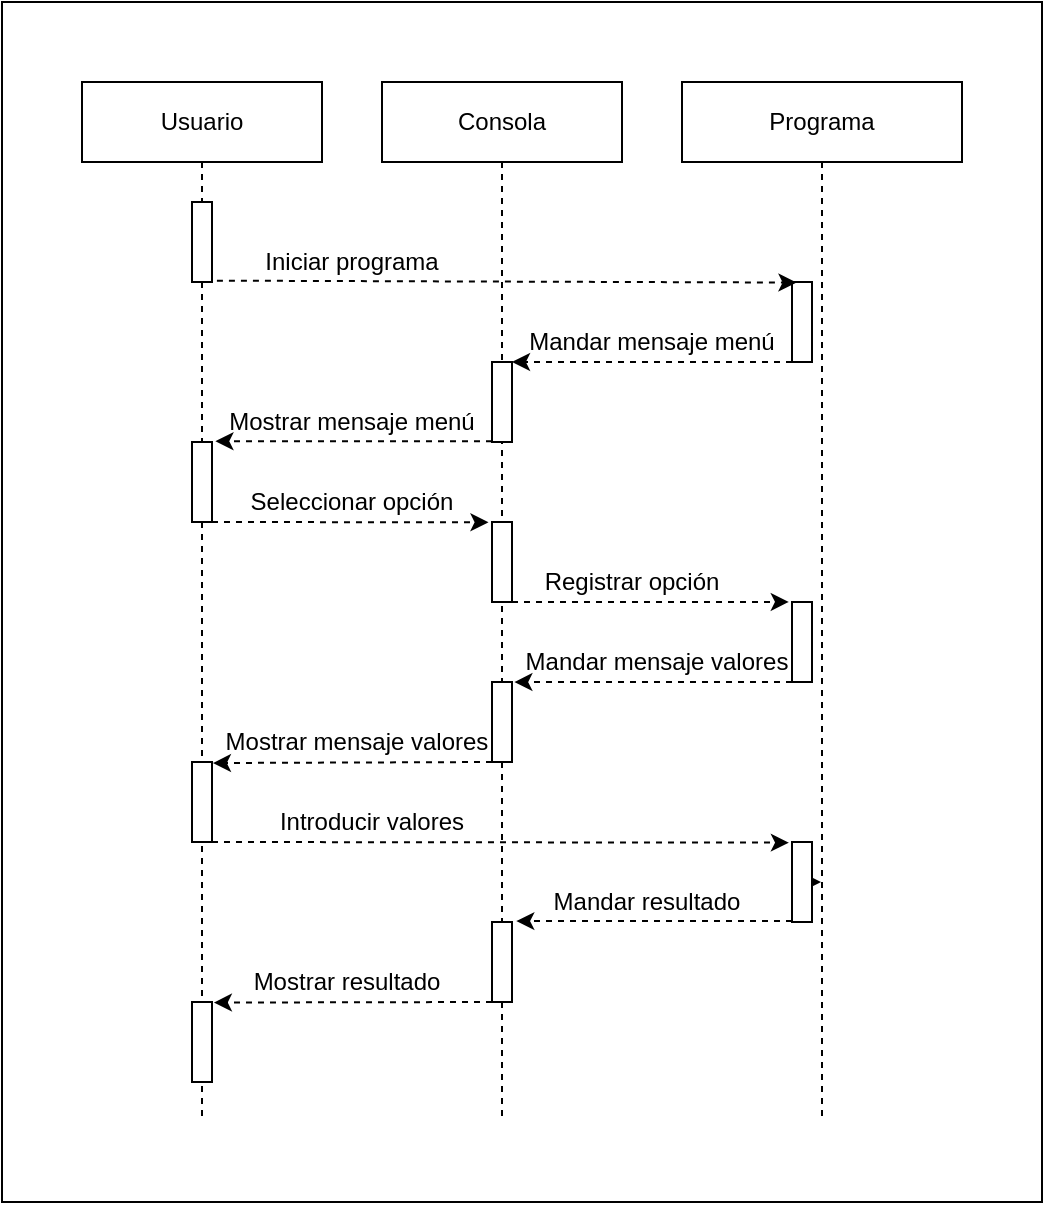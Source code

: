 <mxfile>
    <diagram id="Rq390fSjckCng9fTkIDJ" name="Page-1">
        <mxGraphModel dx="844" dy="895" grid="1" gridSize="10" guides="1" tooltips="1" connect="1" arrows="1" fold="1" page="1" pageScale="1" pageWidth="827" pageHeight="1169" math="0" shadow="0">
            <root>
                <mxCell id="0"/>
                <mxCell id="1" parent="0"/>
                <mxCell id="50" value="" style="rounded=0;whiteSpace=wrap;html=1;" vertex="1" parent="1">
                    <mxGeometry x="190" y="160" width="520" height="600" as="geometry"/>
                </mxCell>
                <mxCell id="4" value="Usuario" style="shape=umlLifeline;perimeter=lifelinePerimeter;whiteSpace=wrap;html=1;container=1;collapsible=0;recursiveResize=0;outlineConnect=0;" parent="1" vertex="1">
                    <mxGeometry x="230" y="200" width="120" height="520" as="geometry"/>
                </mxCell>
                <mxCell id="5" value="" style="html=1;points=[];perimeter=orthogonalPerimeter;" parent="4" vertex="1">
                    <mxGeometry x="55" y="60" width="10" height="40" as="geometry"/>
                </mxCell>
                <mxCell id="22" style="edgeStyle=none;html=1;dashed=1;" parent="4" source="11" target="4" edge="1">
                    <mxGeometry relative="1" as="geometry"/>
                </mxCell>
                <mxCell id="11" value="" style="html=1;points=[];perimeter=orthogonalPerimeter;" parent="4" vertex="1">
                    <mxGeometry x="55" y="180" width="10" height="40" as="geometry"/>
                </mxCell>
                <mxCell id="12" value="" style="html=1;points=[];perimeter=orthogonalPerimeter;" parent="4" vertex="1">
                    <mxGeometry x="55" y="340" width="10" height="40" as="geometry"/>
                </mxCell>
                <mxCell id="48" value="" style="html=1;points=[];perimeter=orthogonalPerimeter;" parent="4" vertex="1">
                    <mxGeometry x="55" y="460" width="10" height="40" as="geometry"/>
                </mxCell>
                <mxCell id="6" value="Consola" style="shape=umlLifeline;perimeter=lifelinePerimeter;whiteSpace=wrap;html=1;container=1;collapsible=0;recursiveResize=0;outlineConnect=0;" parent="1" vertex="1">
                    <mxGeometry x="380" y="200" width="120" height="520" as="geometry"/>
                </mxCell>
                <mxCell id="10" value="" style="html=1;points=[];perimeter=orthogonalPerimeter;" parent="6" vertex="1">
                    <mxGeometry x="55" y="140" width="10" height="40" as="geometry"/>
                </mxCell>
                <mxCell id="21" value="Mostrar mensaje menú" style="text;html=1;strokeColor=none;fillColor=none;align=center;verticalAlign=middle;whiteSpace=wrap;rounded=0;" parent="6" vertex="1">
                    <mxGeometry x="-80" y="160" width="130" height="20" as="geometry"/>
                </mxCell>
                <mxCell id="23" value="" style="html=1;points=[];perimeter=orthogonalPerimeter;" parent="6" vertex="1">
                    <mxGeometry x="55" y="220" width="10" height="40" as="geometry"/>
                </mxCell>
                <mxCell id="27" value="" style="html=1;points=[];perimeter=orthogonalPerimeter;" parent="6" vertex="1">
                    <mxGeometry x="55" y="300" width="10" height="40" as="geometry"/>
                </mxCell>
                <mxCell id="46" value="" style="html=1;points=[];perimeter=orthogonalPerimeter;" parent="6" vertex="1">
                    <mxGeometry x="55" y="420" width="10" height="40" as="geometry"/>
                </mxCell>
                <mxCell id="8" value="Programa" style="shape=umlLifeline;perimeter=lifelinePerimeter;whiteSpace=wrap;html=1;container=1;collapsible=0;recursiveResize=0;outlineConnect=0;" parent="1" vertex="1">
                    <mxGeometry x="530" y="200" width="140" height="520" as="geometry"/>
                </mxCell>
                <mxCell id="13" value="" style="html=1;points=[];perimeter=orthogonalPerimeter;" parent="8" vertex="1">
                    <mxGeometry x="55" y="100" width="10" height="40" as="geometry"/>
                </mxCell>
                <mxCell id="18" value="Mandar mensaje menú" style="text;html=1;strokeColor=none;fillColor=none;align=center;verticalAlign=middle;whiteSpace=wrap;rounded=0;" parent="8" vertex="1">
                    <mxGeometry x="-80" y="120" width="130" height="20" as="geometry"/>
                </mxCell>
                <mxCell id="30" value="" style="html=1;points=[];perimeter=orthogonalPerimeter;" parent="8" vertex="1">
                    <mxGeometry x="55" y="260" width="10" height="40" as="geometry"/>
                </mxCell>
                <mxCell id="32" value="Registrar opción" style="text;html=1;strokeColor=none;fillColor=none;align=center;verticalAlign=middle;whiteSpace=wrap;rounded=0;" parent="8" vertex="1">
                    <mxGeometry x="-90" y="240" width="130" height="20" as="geometry"/>
                </mxCell>
                <mxCell id="37" value="Mandar mensaje valores" style="text;html=1;strokeColor=none;fillColor=none;align=center;verticalAlign=middle;whiteSpace=wrap;rounded=0;" parent="8" vertex="1">
                    <mxGeometry x="-80" y="280" width="135" height="20" as="geometry"/>
                </mxCell>
                <mxCell id="43" style="edgeStyle=none;html=1;dashed=1;" parent="8" source="28" target="8" edge="1">
                    <mxGeometry relative="1" as="geometry"/>
                </mxCell>
                <mxCell id="28" value="" style="html=1;points=[];perimeter=orthogonalPerimeter;" parent="8" vertex="1">
                    <mxGeometry x="55" y="380" width="10" height="40" as="geometry"/>
                </mxCell>
                <mxCell id="45" value="Mandar resultado" style="text;html=1;strokeColor=none;fillColor=none;align=center;verticalAlign=middle;whiteSpace=wrap;rounded=0;" parent="8" vertex="1">
                    <mxGeometry x="-85" y="400" width="135" height="20" as="geometry"/>
                </mxCell>
                <mxCell id="14" style="edgeStyle=none;html=1;entryX=0.225;entryY=0.007;entryDx=0;entryDy=0;entryPerimeter=0;exitX=1.246;exitY=0.983;exitDx=0;exitDy=0;exitPerimeter=0;dashed=1;" parent="1" source="5" target="13" edge="1">
                    <mxGeometry relative="1" as="geometry">
                        <mxPoint x="450" y="280" as="targetPoint"/>
                    </mxGeometry>
                </mxCell>
                <mxCell id="17" style="edgeStyle=none;html=1;dashed=1;" parent="1" source="13" target="10" edge="1">
                    <mxGeometry relative="1" as="geometry"/>
                </mxCell>
                <mxCell id="19" style="edgeStyle=none;html=1;dashed=1;entryX=1.17;entryY=-0.01;entryDx=0;entryDy=0;entryPerimeter=0;" parent="1" source="10" target="11" edge="1">
                    <mxGeometry relative="1" as="geometry">
                        <mxPoint x="170" y="370" as="targetPoint"/>
                    </mxGeometry>
                </mxCell>
                <mxCell id="20" value="Iniciar programa" style="text;html=1;strokeColor=none;fillColor=none;align=center;verticalAlign=middle;whiteSpace=wrap;rounded=0;" parent="1" vertex="1">
                    <mxGeometry x="310" y="280" width="110" height="20" as="geometry"/>
                </mxCell>
                <mxCell id="24" style="edgeStyle=none;html=1;dashed=1;entryX=-0.175;entryY=0.004;entryDx=0;entryDy=0;entryPerimeter=0;" parent="1" source="11" target="23" edge="1">
                    <mxGeometry relative="1" as="geometry"/>
                </mxCell>
                <mxCell id="25" value="Seleccionar opción" style="text;html=1;strokeColor=none;fillColor=none;align=center;verticalAlign=middle;whiteSpace=wrap;rounded=0;" parent="1" vertex="1">
                    <mxGeometry x="300" y="400" width="130" height="20" as="geometry"/>
                </mxCell>
                <mxCell id="31" style="edgeStyle=none;html=1;dashed=1;entryX=-0.16;entryY=-0.001;entryDx=0;entryDy=0;entryPerimeter=0;" parent="1" source="23" target="30" edge="1">
                    <mxGeometry relative="1" as="geometry"/>
                </mxCell>
                <mxCell id="39" style="edgeStyle=none;html=1;entryX=1.117;entryY=0.001;entryDx=0;entryDy=0;entryPerimeter=0;dashed=1;" parent="1" source="30" target="27" edge="1">
                    <mxGeometry relative="1" as="geometry"/>
                </mxCell>
                <mxCell id="40" style="edgeStyle=none;html=1;entryX=1.045;entryY=0.013;entryDx=0;entryDy=0;entryPerimeter=0;dashed=1;" parent="1" source="27" target="12" edge="1">
                    <mxGeometry relative="1" as="geometry"/>
                </mxCell>
                <mxCell id="41" value="Mostrar mensaje valores" style="text;html=1;strokeColor=none;fillColor=none;align=center;verticalAlign=middle;whiteSpace=wrap;rounded=0;" parent="1" vertex="1">
                    <mxGeometry x="300" y="520" width="135" height="20" as="geometry"/>
                </mxCell>
                <mxCell id="42" style="edgeStyle=none;html=1;entryX=-0.155;entryY=0.008;entryDx=0;entryDy=0;entryPerimeter=0;dashed=1;" parent="1" source="12" target="28" edge="1">
                    <mxGeometry relative="1" as="geometry"/>
                </mxCell>
                <mxCell id="34" value="Introducir valores" style="text;html=1;strokeColor=none;fillColor=none;align=center;verticalAlign=middle;whiteSpace=wrap;rounded=0;" parent="1" vertex="1">
                    <mxGeometry x="310" y="560" width="130" height="20" as="geometry"/>
                </mxCell>
                <mxCell id="44" style="edgeStyle=none;html=1;dashed=1;entryX=1.213;entryY=-0.011;entryDx=0;entryDy=0;entryPerimeter=0;" parent="1" source="28" target="46" edge="1">
                    <mxGeometry relative="1" as="geometry">
                        <mxPoint x="510" y="640" as="targetPoint"/>
                    </mxGeometry>
                </mxCell>
                <mxCell id="47" value="Mostrar resultado" style="text;html=1;strokeColor=none;fillColor=none;align=center;verticalAlign=middle;whiteSpace=wrap;rounded=0;" parent="1" vertex="1">
                    <mxGeometry x="295" y="640" width="135" height="20" as="geometry"/>
                </mxCell>
                <mxCell id="49" style="edgeStyle=none;html=1;entryX=1.093;entryY=0.007;entryDx=0;entryDy=0;entryPerimeter=0;dashed=1;" parent="1" source="46" target="48" edge="1">
                    <mxGeometry relative="1" as="geometry"/>
                </mxCell>
            </root>
        </mxGraphModel>
    </diagram>
</mxfile>